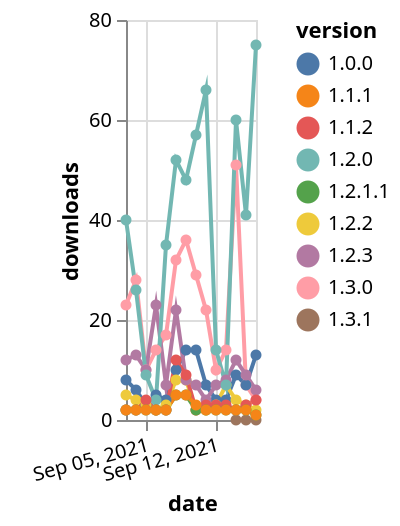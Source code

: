 {"$schema": "https://vega.github.io/schema/vega-lite/v5.json", "description": "A simple bar chart with embedded data.", "data": {"values": [{"date": "2021-09-03", "total": 11587, "delta": 23, "version": "1.3.0"}, {"date": "2021-09-04", "total": 11615, "delta": 28, "version": "1.3.0"}, {"date": "2021-09-05", "total": 11625, "delta": 10, "version": "1.3.0"}, {"date": "2021-09-06", "total": 11639, "delta": 14, "version": "1.3.0"}, {"date": "2021-09-07", "total": 11656, "delta": 17, "version": "1.3.0"}, {"date": "2021-09-08", "total": 11688, "delta": 32, "version": "1.3.0"}, {"date": "2021-09-09", "total": 11724, "delta": 36, "version": "1.3.0"}, {"date": "2021-09-10", "total": 11753, "delta": 29, "version": "1.3.0"}, {"date": "2021-09-11", "total": 11775, "delta": 22, "version": "1.3.0"}, {"date": "2021-09-12", "total": 11785, "delta": 10, "version": "1.3.0"}, {"date": "2021-09-13", "total": 11799, "delta": 14, "version": "1.3.0"}, {"date": "2021-09-14", "total": 11850, "delta": 51, "version": "1.3.0"}, {"date": "2021-09-15", "total": 11857, "delta": 7, "version": "1.3.0"}, {"date": "2021-09-16", "total": 11861, "delta": 4, "version": "1.3.0"}, {"date": "2021-09-03", "total": 10017, "delta": 8, "version": "1.0.0"}, {"date": "2021-09-04", "total": 10023, "delta": 6, "version": "1.0.0"}, {"date": "2021-09-05", "total": 10026, "delta": 3, "version": "1.0.0"}, {"date": "2021-09-06", "total": 10031, "delta": 5, "version": "1.0.0"}, {"date": "2021-09-07", "total": 10035, "delta": 4, "version": "1.0.0"}, {"date": "2021-09-08", "total": 10045, "delta": 10, "version": "1.0.0"}, {"date": "2021-09-09", "total": 10059, "delta": 14, "version": "1.0.0"}, {"date": "2021-09-10", "total": 10073, "delta": 14, "version": "1.0.0"}, {"date": "2021-09-11", "total": 10080, "delta": 7, "version": "1.0.0"}, {"date": "2021-09-12", "total": 10084, "delta": 4, "version": "1.0.0"}, {"date": "2021-09-13", "total": 10088, "delta": 4, "version": "1.0.0"}, {"date": "2021-09-14", "total": 10097, "delta": 9, "version": "1.0.0"}, {"date": "2021-09-15", "total": 10104, "delta": 7, "version": "1.0.0"}, {"date": "2021-09-16", "total": 10117, "delta": 13, "version": "1.0.0"}, {"date": "2021-09-03", "total": 55470, "delta": 5, "version": "1.2.2"}, {"date": "2021-09-04", "total": 55474, "delta": 4, "version": "1.2.2"}, {"date": "2021-09-05", "total": 55477, "delta": 3, "version": "1.2.2"}, {"date": "2021-09-06", "total": 55479, "delta": 2, "version": "1.2.2"}, {"date": "2021-09-07", "total": 55482, "delta": 3, "version": "1.2.2"}, {"date": "2021-09-08", "total": 55490, "delta": 8, "version": "1.2.2"}, {"date": "2021-09-09", "total": 55498, "delta": 8, "version": "1.2.2"}, {"date": "2021-09-10", "total": 55500, "delta": 2, "version": "1.2.2"}, {"date": "2021-09-11", "total": 55502, "delta": 2, "version": "1.2.2"}, {"date": "2021-09-12", "total": 55505, "delta": 3, "version": "1.2.2"}, {"date": "2021-09-13", "total": 55512, "delta": 7, "version": "1.2.2"}, {"date": "2021-09-14", "total": 55516, "delta": 4, "version": "1.2.2"}, {"date": "2021-09-15", "total": 55519, "delta": 3, "version": "1.2.2"}, {"date": "2021-09-16", "total": 55521, "delta": 2, "version": "1.2.2"}, {"date": "2021-09-14", "total": 0, "delta": 0, "version": "1.3.1"}, {"date": "2021-09-15", "total": 90, "delta": 0, "version": "1.3.1"}, {"date": "2021-09-16", "total": 166, "delta": 0, "version": "1.3.1"}, {"date": "2021-09-03", "total": 30622, "delta": 12, "version": "1.2.3"}, {"date": "2021-09-04", "total": 30635, "delta": 13, "version": "1.2.3"}, {"date": "2021-09-05", "total": 30645, "delta": 10, "version": "1.2.3"}, {"date": "2021-09-06", "total": 30668, "delta": 23, "version": "1.2.3"}, {"date": "2021-09-07", "total": 30675, "delta": 7, "version": "1.2.3"}, {"date": "2021-09-08", "total": 30697, "delta": 22, "version": "1.2.3"}, {"date": "2021-09-09", "total": 30705, "delta": 8, "version": "1.2.3"}, {"date": "2021-09-10", "total": 30712, "delta": 7, "version": "1.2.3"}, {"date": "2021-09-11", "total": 30716, "delta": 4, "version": "1.2.3"}, {"date": "2021-09-12", "total": 30723, "delta": 7, "version": "1.2.3"}, {"date": "2021-09-13", "total": 30731, "delta": 8, "version": "1.2.3"}, {"date": "2021-09-14", "total": 30743, "delta": 12, "version": "1.2.3"}, {"date": "2021-09-15", "total": 30752, "delta": 9, "version": "1.2.3"}, {"date": "2021-09-16", "total": 30758, "delta": 6, "version": "1.2.3"}, {"date": "2021-09-03", "total": 53270, "delta": 40, "version": "1.2.0"}, {"date": "2021-09-04", "total": 53296, "delta": 26, "version": "1.2.0"}, {"date": "2021-09-05", "total": 53305, "delta": 9, "version": "1.2.0"}, {"date": "2021-09-06", "total": 53309, "delta": 4, "version": "1.2.0"}, {"date": "2021-09-07", "total": 53344, "delta": 35, "version": "1.2.0"}, {"date": "2021-09-08", "total": 53396, "delta": 52, "version": "1.2.0"}, {"date": "2021-09-09", "total": 53444, "delta": 48, "version": "1.2.0"}, {"date": "2021-09-10", "total": 53501, "delta": 57, "version": "1.2.0"}, {"date": "2021-09-11", "total": 53567, "delta": 66, "version": "1.2.0"}, {"date": "2021-09-12", "total": 53581, "delta": 14, "version": "1.2.0"}, {"date": "2021-09-13", "total": 53588, "delta": 7, "version": "1.2.0"}, {"date": "2021-09-14", "total": 53648, "delta": 60, "version": "1.2.0"}, {"date": "2021-09-15", "total": 53689, "delta": 41, "version": "1.2.0"}, {"date": "2021-09-16", "total": 53764, "delta": 75, "version": "1.2.0"}, {"date": "2021-09-03", "total": 15147, "delta": 2, "version": "1.1.2"}, {"date": "2021-09-04", "total": 15149, "delta": 2, "version": "1.1.2"}, {"date": "2021-09-05", "total": 15153, "delta": 4, "version": "1.1.2"}, {"date": "2021-09-06", "total": 15155, "delta": 2, "version": "1.1.2"}, {"date": "2021-09-07", "total": 15157, "delta": 2, "version": "1.1.2"}, {"date": "2021-09-08", "total": 15169, "delta": 12, "version": "1.1.2"}, {"date": "2021-09-09", "total": 15178, "delta": 9, "version": "1.1.2"}, {"date": "2021-09-10", "total": 15180, "delta": 2, "version": "1.1.2"}, {"date": "2021-09-11", "total": 15183, "delta": 3, "version": "1.1.2"}, {"date": "2021-09-12", "total": 15186, "delta": 3, "version": "1.1.2"}, {"date": "2021-09-13", "total": 15189, "delta": 3, "version": "1.1.2"}, {"date": "2021-09-14", "total": 15191, "delta": 2, "version": "1.1.2"}, {"date": "2021-09-15", "total": 15194, "delta": 3, "version": "1.1.2"}, {"date": "2021-09-16", "total": 15198, "delta": 4, "version": "1.1.2"}, {"date": "2021-09-03", "total": 8524, "delta": 2, "version": "1.2.1.1"}, {"date": "2021-09-04", "total": 8526, "delta": 2, "version": "1.2.1.1"}, {"date": "2021-09-05", "total": 8528, "delta": 2, "version": "1.2.1.1"}, {"date": "2021-09-06", "total": 8530, "delta": 2, "version": "1.2.1.1"}, {"date": "2021-09-07", "total": 8532, "delta": 2, "version": "1.2.1.1"}, {"date": "2021-09-08", "total": 8537, "delta": 5, "version": "1.2.1.1"}, {"date": "2021-09-09", "total": 8542, "delta": 5, "version": "1.2.1.1"}, {"date": "2021-09-10", "total": 8544, "delta": 2, "version": "1.2.1.1"}, {"date": "2021-09-11", "total": 8546, "delta": 2, "version": "1.2.1.1"}, {"date": "2021-09-12", "total": 8548, "delta": 2, "version": "1.2.1.1"}, {"date": "2021-09-13", "total": 8550, "delta": 2, "version": "1.2.1.1"}, {"date": "2021-09-14", "total": 8552, "delta": 2, "version": "1.2.1.1"}, {"date": "2021-09-15", "total": 8554, "delta": 2, "version": "1.2.1.1"}, {"date": "2021-09-16", "total": 8555, "delta": 1, "version": "1.2.1.1"}, {"date": "2021-09-03", "total": 2604, "delta": 2, "version": "1.1.1"}, {"date": "2021-09-04", "total": 2606, "delta": 2, "version": "1.1.1"}, {"date": "2021-09-05", "total": 2608, "delta": 2, "version": "1.1.1"}, {"date": "2021-09-06", "total": 2610, "delta": 2, "version": "1.1.1"}, {"date": "2021-09-07", "total": 2612, "delta": 2, "version": "1.1.1"}, {"date": "2021-09-08", "total": 2617, "delta": 5, "version": "1.1.1"}, {"date": "2021-09-09", "total": 2622, "delta": 5, "version": "1.1.1"}, {"date": "2021-09-10", "total": 2625, "delta": 3, "version": "1.1.1"}, {"date": "2021-09-11", "total": 2627, "delta": 2, "version": "1.1.1"}, {"date": "2021-09-12", "total": 2629, "delta": 2, "version": "1.1.1"}, {"date": "2021-09-13", "total": 2631, "delta": 2, "version": "1.1.1"}, {"date": "2021-09-14", "total": 2633, "delta": 2, "version": "1.1.1"}, {"date": "2021-09-15", "total": 2635, "delta": 2, "version": "1.1.1"}, {"date": "2021-09-16", "total": 2636, "delta": 1, "version": "1.1.1"}]}, "width": "container", "mark": {"type": "line", "point": {"filled": true}}, "encoding": {"x": {"field": "date", "type": "temporal", "timeUnit": "yearmonthdate", "title": "date", "axis": {"labelAngle": -15}}, "y": {"field": "delta", "type": "quantitative", "title": "downloads"}, "color": {"field": "version", "type": "nominal"}, "tooltip": {"field": "delta"}}}